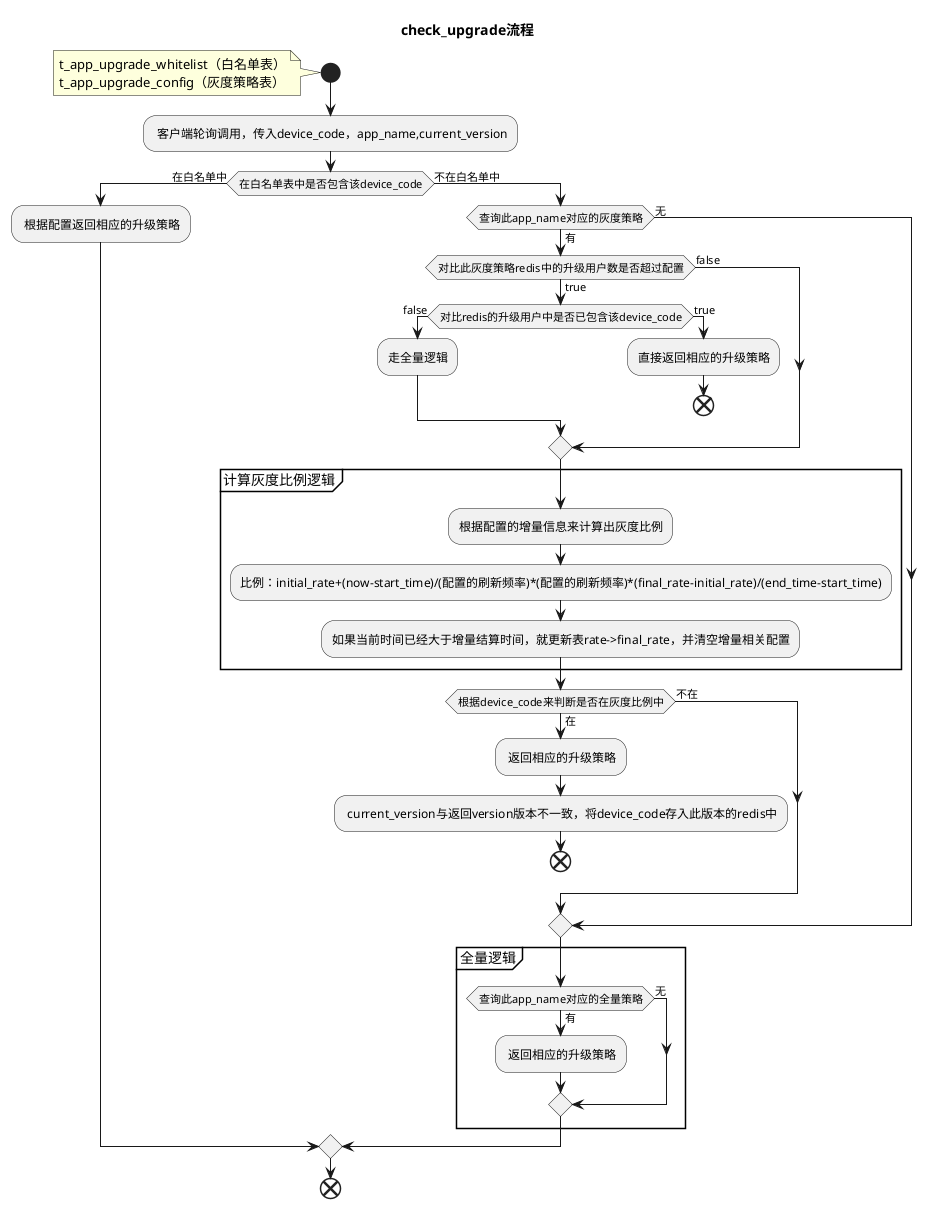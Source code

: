 @startuml
title check_upgrade流程
start
note left
    t_app_upgrade_whitelist（白名单表）
    t_app_upgrade_config（灰度策略表）
end note
: 客户端轮询调用，传入device_code，app_name,current_version;
    if(在白名单表中是否包含该device_code)  then(在白名单中)
        : 根据配置返回相应的升级策略;
    else(不在白名单中)
        if(查询此app_name对应的灰度策略) then(有)
         if(对比此灰度策略redis中的升级用户数是否超过配置) then(true)
                    if(对比redis的升级用户中是否已包含该device_code) then(false)
                        :走全量逻辑;
                    else(true)
                        :直接返回相应的升级策略;
                        end
                    endif
                else(false)
                endif
            partition 计算灰度比例逻辑 {
            :根据配置的增量信息来计算出灰度比例;
            :比例：initial_rate+(now-start_time)/(配置的刷新频率)*(配置的刷新频率)*(final_rate-initial_rate)/(end_time-start_time);
            :如果当前时间已经大于增量结算时间，就更新表rate->final_rate，并清空增量相关配置;
            }
           if(根据device_code来判断是否在灰度比例中) then(在)
                : 返回相应的升级策略;
                : current_version与返回version版本不一致，将device_code存入此版本的redis中;
                end
           else(不在)
           endif
        else(无)
        endif
         partition 全量逻辑 {
           if(查询此app_name对应的全量策略) then(有)
               : 返回相应的升级策略;
           else(无)
        endif
        }
    endif
end

@enduml